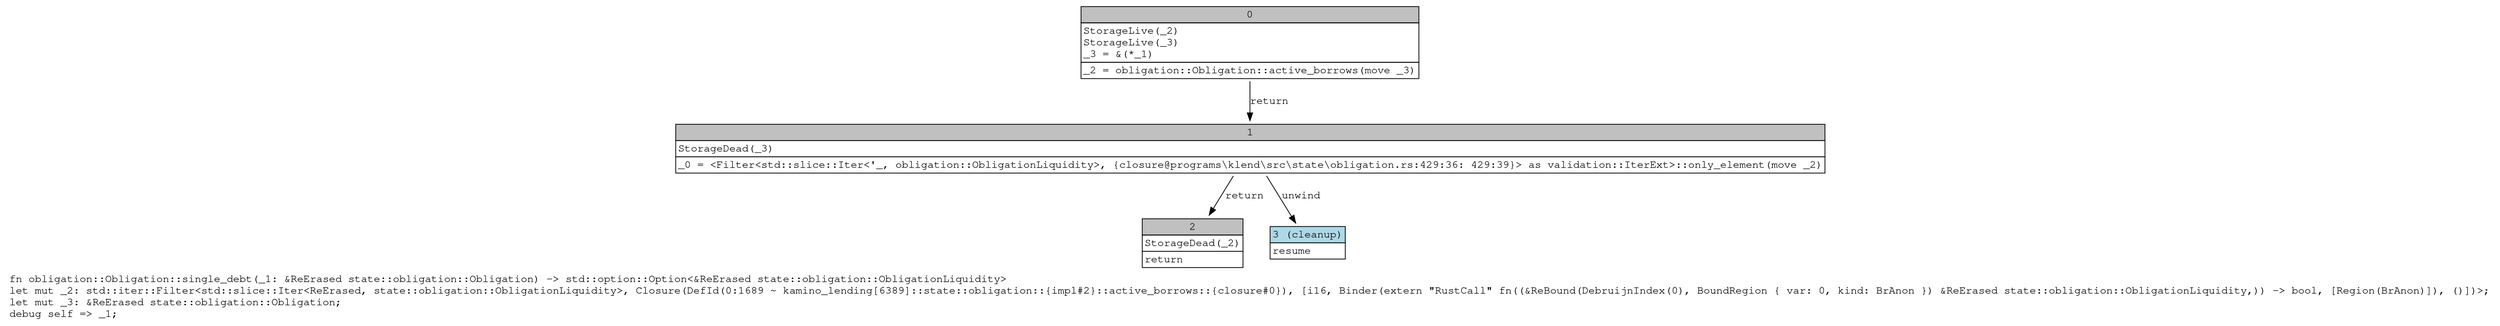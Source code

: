digraph Mir_0_1712 {
    graph [fontname="Courier, monospace"];
    node [fontname="Courier, monospace"];
    edge [fontname="Courier, monospace"];
    label=<fn obligation::Obligation::single_debt(_1: &amp;ReErased state::obligation::Obligation) -&gt; std::option::Option&lt;&amp;ReErased state::obligation::ObligationLiquidity&gt;<br align="left"/>let mut _2: std::iter::Filter&lt;std::slice::Iter&lt;ReErased, state::obligation::ObligationLiquidity&gt;, Closure(DefId(0:1689 ~ kamino_lending[6389]::state::obligation::{impl#2}::active_borrows::{closure#0}), [i16, Binder(extern &quot;RustCall&quot; fn((&amp;ReBound(DebruijnIndex(0), BoundRegion { var: 0, kind: BrAnon }) &amp;ReErased state::obligation::ObligationLiquidity,)) -&gt; bool, [Region(BrAnon)]), ()])&gt;;<br align="left"/>let mut _3: &amp;ReErased state::obligation::Obligation;<br align="left"/>debug self =&gt; _1;<br align="left"/>>;
    bb0__0_1712 [shape="none", label=<<table border="0" cellborder="1" cellspacing="0"><tr><td bgcolor="gray" align="center" colspan="1">0</td></tr><tr><td align="left" balign="left">StorageLive(_2)<br/>StorageLive(_3)<br/>_3 = &amp;(*_1)<br/></td></tr><tr><td align="left">_2 = obligation::Obligation::active_borrows(move _3)</td></tr></table>>];
    bb1__0_1712 [shape="none", label=<<table border="0" cellborder="1" cellspacing="0"><tr><td bgcolor="gray" align="center" colspan="1">1</td></tr><tr><td align="left" balign="left">StorageDead(_3)<br/></td></tr><tr><td align="left">_0 = &lt;Filter&lt;std::slice::Iter&lt;'_, obligation::ObligationLiquidity&gt;, {closure@programs\klend\src\state\obligation.rs:429:36: 429:39}&gt; as validation::IterExt&gt;::only_element(move _2)</td></tr></table>>];
    bb2__0_1712 [shape="none", label=<<table border="0" cellborder="1" cellspacing="0"><tr><td bgcolor="gray" align="center" colspan="1">2</td></tr><tr><td align="left" balign="left">StorageDead(_2)<br/></td></tr><tr><td align="left">return</td></tr></table>>];
    bb3__0_1712 [shape="none", label=<<table border="0" cellborder="1" cellspacing="0"><tr><td bgcolor="lightblue" align="center" colspan="1">3 (cleanup)</td></tr><tr><td align="left">resume</td></tr></table>>];
    bb0__0_1712 -> bb1__0_1712 [label="return"];
    bb1__0_1712 -> bb2__0_1712 [label="return"];
    bb1__0_1712 -> bb3__0_1712 [label="unwind"];
}
